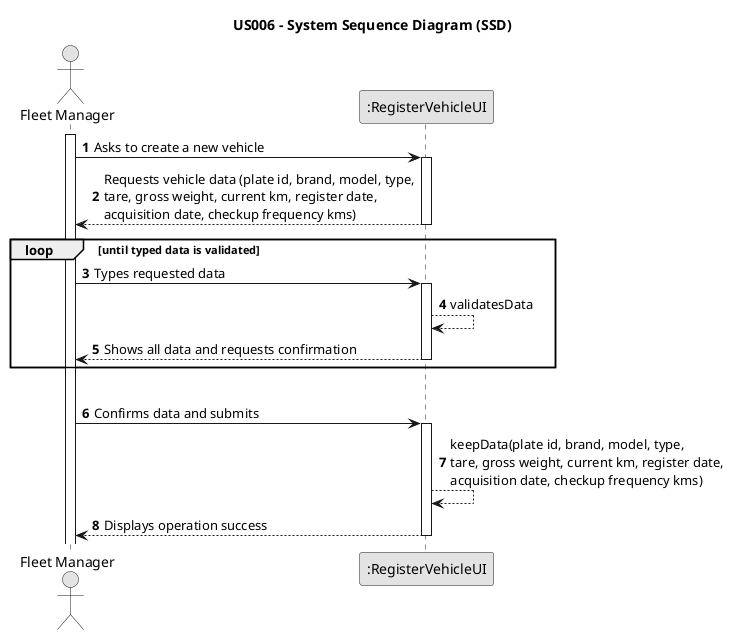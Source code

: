 @startuml
skinparam monochrome true
skinparam packageStyle rectangle
skinparam shadowing false

title US006 - System Sequence Diagram (SSD)

autonumber

actor "Fleet Manager" as Employee
participant ":RegisterVehicleUI" as System

activate Employee

    Employee -> System : Asks to create a new vehicle
    activate System

        System --> Employee : Requests vehicle data (plate id, brand, model, type,\ntare, gross weight, current km, register date,\nacquisition date, checkup frequency kms)
    deactivate System


    loop until typed data is validated
    Employee -> System : Types requested data
    activate System
        System --> System : validatesData
        System --> Employee : Shows all data and requests confirmation
    deactivate System

    end loop
    |||
    Employee -> System : Confirms data and submits
    activate System

        System --> System : keepData(plate id, brand, model, type,\ntare, gross weight, current km, register date,\nacquisition date, checkup frequency kms)
        System --> Employee : Displays operation success
    deactivate System

@enduml